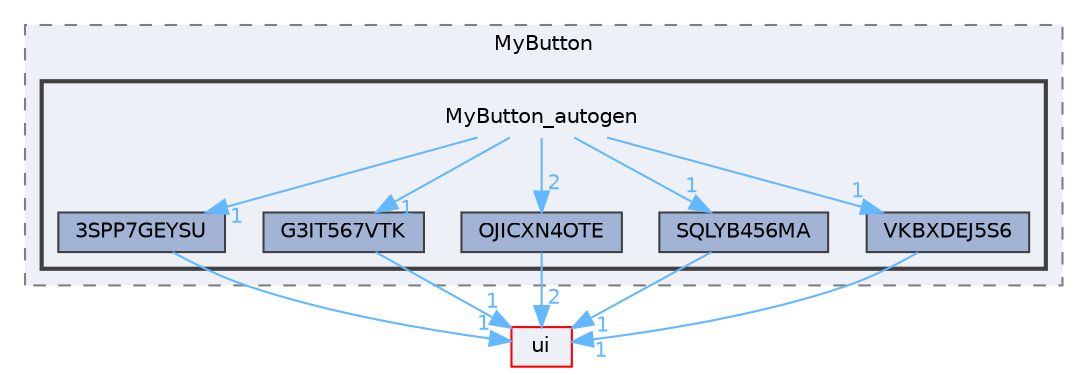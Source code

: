 digraph "MyButton_autogen"
{
 // LATEX_PDF_SIZE
  bgcolor="transparent";
  edge [fontname=Helvetica,fontsize=10,labelfontname=Helvetica,labelfontsize=10];
  node [fontname=Helvetica,fontsize=10,shape=box,height=0.2,width=0.4];
  compound=true
  subgraph clusterdir_0080b9cc05f5be3d620a102ebe621b9a {
    graph [ bgcolor="#edf0f7", pencolor="grey50", label="MyButton", fontname=Helvetica,fontsize=10 style="filled,dashed", URL="dir_0080b9cc05f5be3d620a102ebe621b9a.html",tooltip=""]
  subgraph clusterdir_15aed54d60d39935a4775eb564299dbd {
    graph [ bgcolor="#edf0f7", pencolor="grey25", label="", fontname=Helvetica,fontsize=10 style="filled,bold", URL="dir_15aed54d60d39935a4775eb564299dbd.html",tooltip=""]
    dir_15aed54d60d39935a4775eb564299dbd [shape=plaintext, label="MyButton_autogen"];
  dir_0a0e2f31208b16af1fd3d2e2d9906867 [label="3SPP7GEYSU", fillcolor="#a2b4d6", color="grey25", style="filled", URL="dir_0a0e2f31208b16af1fd3d2e2d9906867.html",tooltip=""];
  dir_0ed1314459cd07c304feba3788e9e68d [label="G3IT567VTK", fillcolor="#a2b4d6", color="grey25", style="filled", URL="dir_0ed1314459cd07c304feba3788e9e68d.html",tooltip=""];
  dir_bcb1e6cad2bf62333ef1f82ca2a41b59 [label="OJICXN4OTE", fillcolor="#a2b4d6", color="grey25", style="filled", URL="dir_bcb1e6cad2bf62333ef1f82ca2a41b59.html",tooltip=""];
  dir_96f18f8421f1bdddd56536124e68a9f2 [label="SQLYB456MA", fillcolor="#a2b4d6", color="grey25", style="filled", URL="dir_96f18f8421f1bdddd56536124e68a9f2.html",tooltip=""];
  dir_08498609d790b455abad1edd5c292d81 [label="VKBXDEJ5S6", fillcolor="#a2b4d6", color="grey25", style="filled", URL="dir_08498609d790b455abad1edd5c292d81.html",tooltip=""];
  }
  }
  dir_1788f8309b1a812dcb800a185471cf6c [label="ui", fillcolor="#edf0f7", color="red", style="filled", URL="dir_1788f8309b1a812dcb800a185471cf6c.html",tooltip=""];
  dir_15aed54d60d39935a4775eb564299dbd->dir_08498609d790b455abad1edd5c292d81 [headlabel="1", labeldistance=1.5 headhref="dir_000224_000366.html" href="dir_000224_000366.html" color="steelblue1" fontcolor="steelblue1"];
  dir_15aed54d60d39935a4775eb564299dbd->dir_0a0e2f31208b16af1fd3d2e2d9906867 [headlabel="1", labeldistance=1.5 headhref="dir_000224_000005.html" href="dir_000224_000005.html" color="steelblue1" fontcolor="steelblue1"];
  dir_15aed54d60d39935a4775eb564299dbd->dir_0ed1314459cd07c304feba3788e9e68d [headlabel="1", labeldistance=1.5 headhref="dir_000224_000127.html" href="dir_000224_000127.html" color="steelblue1" fontcolor="steelblue1"];
  dir_15aed54d60d39935a4775eb564299dbd->dir_96f18f8421f1bdddd56536124e68a9f2 [headlabel="1", labeldistance=1.5 headhref="dir_000224_000342.html" href="dir_000224_000342.html" color="steelblue1" fontcolor="steelblue1"];
  dir_15aed54d60d39935a4775eb564299dbd->dir_bcb1e6cad2bf62333ef1f82ca2a41b59 [headlabel="2", labeldistance=1.5 headhref="dir_000224_000281.html" href="dir_000224_000281.html" color="steelblue1" fontcolor="steelblue1"];
  dir_0a0e2f31208b16af1fd3d2e2d9906867->dir_1788f8309b1a812dcb800a185471cf6c [headlabel="1", labeldistance=1.5 headhref="dir_000005_000351.html" href="dir_000005_000351.html" color="steelblue1" fontcolor="steelblue1"];
  dir_0ed1314459cd07c304feba3788e9e68d->dir_1788f8309b1a812dcb800a185471cf6c [headlabel="1", labeldistance=1.5 headhref="dir_000127_000351.html" href="dir_000127_000351.html" color="steelblue1" fontcolor="steelblue1"];
  dir_bcb1e6cad2bf62333ef1f82ca2a41b59->dir_1788f8309b1a812dcb800a185471cf6c [headlabel="2", labeldistance=1.5 headhref="dir_000281_000351.html" href="dir_000281_000351.html" color="steelblue1" fontcolor="steelblue1"];
  dir_96f18f8421f1bdddd56536124e68a9f2->dir_1788f8309b1a812dcb800a185471cf6c [headlabel="1", labeldistance=1.5 headhref="dir_000342_000351.html" href="dir_000342_000351.html" color="steelblue1" fontcolor="steelblue1"];
  dir_08498609d790b455abad1edd5c292d81->dir_1788f8309b1a812dcb800a185471cf6c [headlabel="1", labeldistance=1.5 headhref="dir_000366_000351.html" href="dir_000366_000351.html" color="steelblue1" fontcolor="steelblue1"];
}
